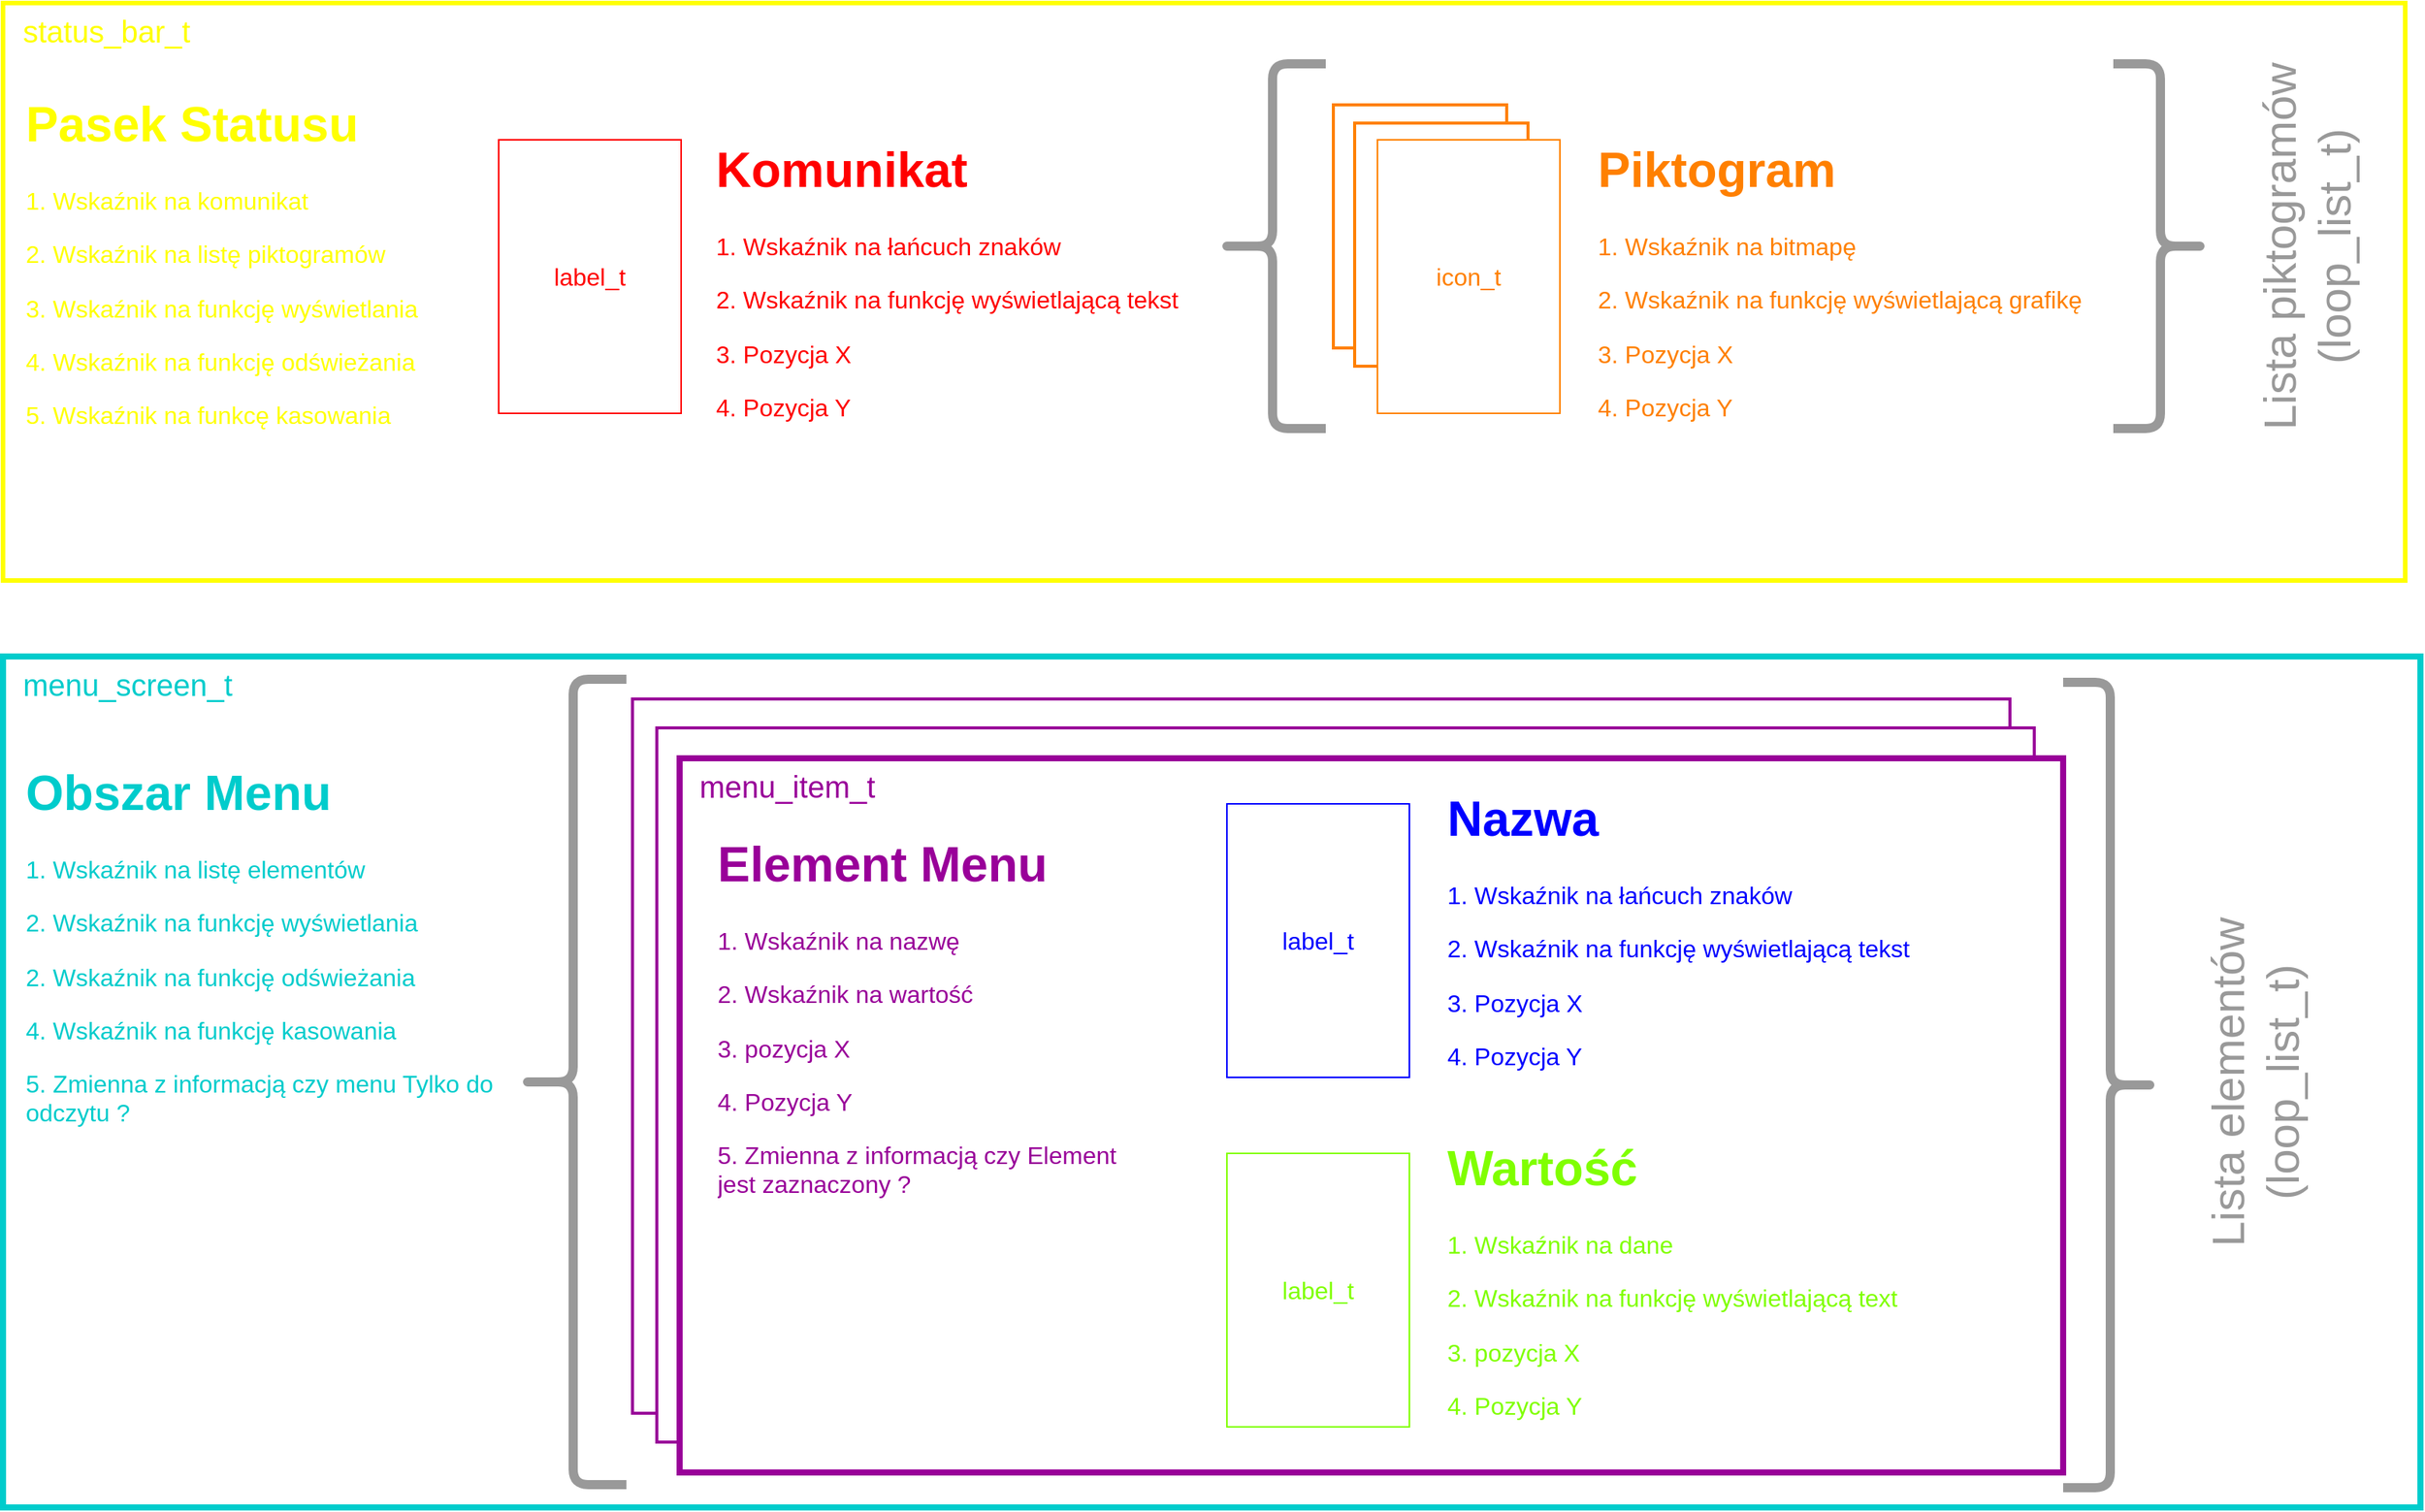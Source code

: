 <mxfile version="20.3.0" type="device"><diagram id="l2H9X1ybj6mXIV7_U0HN" name="Strona-1"><mxGraphModel dx="1417" dy="856" grid="1" gridSize="10" guides="1" tooltips="1" connect="1" arrows="1" fold="1" page="1" pageScale="1" pageWidth="1654" pageHeight="1169" math="0" shadow="0"><root><mxCell id="0"/><mxCell id="1" parent="0"/><mxCell id="bgSYdvZVE7qLD59r7FBd-1" value="&amp;nbsp; menu_screen_t" style="rounded=0;whiteSpace=wrap;html=1;strokeColor=#00CCCC;fontSize=20;fontColor=#00CCCC;fillColor=none;align=left;verticalAlign=top;strokeWidth=4;" parent="1" vertex="1"><mxGeometry x="30" y="510" width="1590" height="560" as="geometry"/></mxCell><mxCell id="bgSYdvZVE7qLD59r7FBd-2" value="&amp;nbsp; status_bar_t" style="rounded=0;whiteSpace=wrap;html=1;strokeColor=#FFFF00;fontSize=20;fontColor=#FFFF00;strokeWidth=3;fillColor=none;verticalAlign=top;align=left;" parent="1" vertex="1"><mxGeometry x="30" y="80" width="1580" height="380" as="geometry"/></mxCell><mxCell id="bgSYdvZVE7qLD59r7FBd-3" value="&amp;nbsp; menu_item_t" style="rounded=0;whiteSpace=wrap;html=1;strokeColor=#990099;fontSize=20;fontColor=#990099;fillColor=none;align=left;verticalAlign=top;strokeWidth=4;" parent="1" vertex="1"><mxGeometry x="475" y="577" width="910" height="470" as="geometry"/></mxCell><mxCell id="bgSYdvZVE7qLD59r7FBd-4" value="label_t" style="rounded=0;whiteSpace=wrap;html=1;strokeColor=#0000FF;fontSize=16;fontColor=#0000FF;" parent="1" vertex="1"><mxGeometry x="835" y="607" width="120" height="180" as="geometry"/></mxCell><mxCell id="bgSYdvZVE7qLD59r7FBd-5" value="label_t" style="rounded=0;whiteSpace=wrap;html=1;strokeColor=#80FF00;fontSize=16;fontColor=#80FF00;" parent="1" vertex="1"><mxGeometry x="835" y="837" width="120" height="180" as="geometry"/></mxCell><mxCell id="bgSYdvZVE7qLD59r7FBd-6" value="icon_t" style="rounded=0;whiteSpace=wrap;html=1;strokeColor=#FF8000;strokeWidth=1;fontSize=16;fontColor=#FF8000;" parent="1" vertex="1"><mxGeometry x="934" y="170" width="120" height="180" as="geometry"/></mxCell><mxCell id="bgSYdvZVE7qLD59r7FBd-7" value="&lt;h1&gt;Nazwa&lt;/h1&gt;&lt;p&gt;1. Wskaźnik na łańcuch znaków&lt;/p&gt;&lt;p&gt;2. Wskaźnik na funkcję wyświetlającą tekst&lt;/p&gt;&lt;p&gt;3. Pozycja X&lt;/p&gt;&lt;p&gt;4. Pozycja Y&lt;/p&gt;" style="text;html=1;strokeColor=none;fillColor=none;spacing=5;spacingTop=-20;whiteSpace=wrap;overflow=hidden;rounded=0;strokeWidth=1;fontSize=16;fontColor=#0000FF;" parent="1" vertex="1"><mxGeometry x="975" y="587" width="390" height="210" as="geometry"/></mxCell><mxCell id="bgSYdvZVE7qLD59r7FBd-8" value="&lt;h1&gt;Pasek Statusu&lt;/h1&gt;&lt;p&gt;1. Wskaźnik na komunikat&lt;/p&gt;&lt;p&gt;2. Wskaźnik na listę piktogramów&lt;/p&gt;&lt;p&gt;3. Wskaźnik na funkcję wyświetlania&lt;/p&gt;&lt;p&gt;4. Wskaźnik na funkcję odświeżania&lt;/p&gt;&lt;p&gt;5. Wskaźnik na funkcę kasowania&lt;/p&gt;" style="text;html=1;strokeColor=none;fillColor=none;spacing=5;spacingTop=-20;whiteSpace=wrap;overflow=hidden;rounded=0;strokeWidth=1;fontSize=16;fontColor=#FFFF00;" parent="1" vertex="1"><mxGeometry x="40" y="130" width="282" height="310" as="geometry"/></mxCell><mxCell id="bgSYdvZVE7qLD59r7FBd-9" value="&lt;h1&gt;Wartość&lt;/h1&gt;&lt;p&gt;1. Wskaźnik na dane&lt;/p&gt;&lt;p&gt;2. Wskaźnik na funkcję wyświetlającą text&lt;/p&gt;&lt;p&gt;3. pozycja X&lt;/p&gt;&lt;p&gt;4. Pozycja Y&lt;/p&gt;" style="text;html=1;strokeColor=none;fillColor=none;spacing=5;spacingTop=-20;whiteSpace=wrap;overflow=hidden;rounded=0;strokeWidth=1;fontSize=16;fontColor=#80FF00;" parent="1" vertex="1"><mxGeometry x="975" y="817" width="390" height="210" as="geometry"/></mxCell><mxCell id="bgSYdvZVE7qLD59r7FBd-10" value="&lt;h1&gt;Element Menu&lt;/h1&gt;&lt;p&gt;1. Wskaźnik na nazwę&lt;/p&gt;&lt;p&gt;2. Wskaźnik na wartość&lt;/p&gt;&lt;p&gt;3. pozycja X&lt;/p&gt;&lt;p&gt;4. Pozycja Y&lt;/p&gt;&lt;p&gt;5. Zmienna z informacją czy Element jest zaznaczony ?&lt;/p&gt;" style="text;html=1;strokeColor=none;fillColor=none;spacing=5;spacingTop=-20;whiteSpace=wrap;overflow=hidden;rounded=0;strokeWidth=1;fontSize=16;fontColor=#990099;" parent="1" vertex="1"><mxGeometry x="495" y="617" width="278.5" height="293" as="geometry"/></mxCell><mxCell id="bgSYdvZVE7qLD59r7FBd-11" value="&lt;h1&gt;Piktogram&lt;/h1&gt;&lt;p&gt;1. Wskaźnik na bitmapę&lt;/p&gt;&lt;p&gt;2. Wskaźnik na funkcję wyświetlającą grafikę&lt;/p&gt;&lt;p&gt;3. Pozycja X&lt;/p&gt;&lt;p&gt;4. Pozycja Y&lt;/p&gt;" style="text;html=1;strokeColor=none;fillColor=none;spacing=5;spacingTop=-20;whiteSpace=wrap;overflow=hidden;rounded=0;strokeWidth=1;fontSize=16;fontColor=#FF8000;" parent="1" vertex="1"><mxGeometry x="1074" y="160" width="344" height="200" as="geometry"/></mxCell><mxCell id="bgSYdvZVE7qLD59r7FBd-12" value="&lt;h1&gt;Obszar Menu&lt;/h1&gt;&lt;p&gt;1. Wskaźnik na listę elementów&amp;nbsp;&lt;/p&gt;&lt;p&gt;2. Wskaźnik na funkcję wyświetlania&lt;/p&gt;&lt;p&gt;2. Wskaźnik na funkcję odświeżania&lt;/p&gt;&lt;p&gt;4. Wskaźnik na funkcję kasowania&lt;/p&gt;&lt;p&gt;5. Zmienna z informacją czy menu Tylko do odczytu ?&lt;/p&gt;" style="text;html=1;strokeColor=none;fillColor=none;spacing=5;spacingTop=-20;whiteSpace=wrap;overflow=hidden;rounded=0;strokeWidth=1;fontSize=16;fontColor=#00CCCC;" parent="1" vertex="1"><mxGeometry x="40" y="570" width="330" height="390" as="geometry"/></mxCell><mxCell id="bgSYdvZVE7qLD59r7FBd-13" value="label_t" style="rounded=0;whiteSpace=wrap;html=1;strokeColor=#FF0000;fontSize=16;fontColor=#FF0000;strokeWidth=1;" parent="1" vertex="1"><mxGeometry x="356" y="170" width="120" height="180" as="geometry"/></mxCell><mxCell id="bgSYdvZVE7qLD59r7FBd-14" value="&lt;h1&gt;Komunikat&lt;/h1&gt;&lt;p&gt;1. Wskaźnik na łańcuch znaków&lt;/p&gt;&lt;p&gt;2. Wskaźnik na funkcję wyświetlającą tekst&lt;/p&gt;&lt;p&gt;3. Pozycja X&lt;/p&gt;&lt;p&gt;4. Pozycja Y&lt;/p&gt;" style="text;html=1;strokeColor=none;fillColor=none;spacing=5;spacingTop=-20;whiteSpace=wrap;overflow=hidden;rounded=0;strokeWidth=1;fontSize=16;fontColor=#FF0000;" parent="1" vertex="1"><mxGeometry x="494" y="160" width="313.5" height="210" as="geometry"/></mxCell><mxCell id="bgSYdvZVE7qLD59r7FBd-15" value="" style="line;strokeWidth=2;direction=south;html=1;fontSize=16;strokeColor=#990099;" parent="1" vertex="1"><mxGeometry x="455" y="557" width="10" height="470" as="geometry"/></mxCell><mxCell id="bgSYdvZVE7qLD59r7FBd-16" value="" style="line;strokeWidth=2;html=1;fontSize=16;strokeColor=#990099;" parent="1" vertex="1"><mxGeometry x="459" y="552" width="906" height="10" as="geometry"/></mxCell><mxCell id="bgSYdvZVE7qLD59r7FBd-17" value="" style="line;strokeWidth=2;html=1;fontSize=16;fontColor=#990099;strokeColor=#990099;" parent="1" vertex="1"><mxGeometry x="459" y="1022" width="16" height="10" as="geometry"/></mxCell><mxCell id="bgSYdvZVE7qLD59r7FBd-18" value="" style="line;strokeWidth=2;direction=south;html=1;fontSize=16;strokeColor=#990099;" parent="1" vertex="1"><mxGeometry x="1361" y="556" width="10" height="20" as="geometry"/></mxCell><mxCell id="bgSYdvZVE7qLD59r7FBd-19" value="" style="line;strokeWidth=2;direction=south;html=1;fontSize=16;strokeColor=#990099;" parent="1" vertex="1"><mxGeometry x="439" y="538" width="10" height="470" as="geometry"/></mxCell><mxCell id="bgSYdvZVE7qLD59r7FBd-20" value="" style="line;strokeWidth=2;html=1;fontSize=16;strokeColor=#990099;" parent="1" vertex="1"><mxGeometry x="443" y="533" width="906" height="10" as="geometry"/></mxCell><mxCell id="bgSYdvZVE7qLD59r7FBd-21" value="" style="line;strokeWidth=2;html=1;fontSize=16;fontColor=#990099;strokeColor=#990099;" parent="1" vertex="1"><mxGeometry x="443" y="1003" width="16" height="10" as="geometry"/></mxCell><mxCell id="bgSYdvZVE7qLD59r7FBd-22" value="" style="line;strokeWidth=2;direction=south;html=1;fontSize=16;strokeColor=#990099;" parent="1" vertex="1"><mxGeometry x="1345" y="537" width="10" height="20" as="geometry"/></mxCell><mxCell id="bgSYdvZVE7qLD59r7FBd-23" value="" style="line;strokeWidth=2;html=1;strokeColor=#FF8000;fontSize=16;fontColor=#990099;" parent="1" vertex="1"><mxGeometry x="918" y="154" width="116" height="10" as="geometry"/></mxCell><mxCell id="bgSYdvZVE7qLD59r7FBd-24" value="" style="line;strokeWidth=2;direction=south;html=1;strokeColor=#FF8000;fontSize=16;fontColor=#990099;" parent="1" vertex="1"><mxGeometry x="914" y="160" width="10" height="160" as="geometry"/></mxCell><mxCell id="bgSYdvZVE7qLD59r7FBd-25" value="" style="line;strokeWidth=2;direction=south;html=1;strokeColor=#FF8000;fontSize=16;fontColor=#990099;" parent="1" vertex="1"><mxGeometry x="1028" y="160" width="10" height="10" as="geometry"/></mxCell><mxCell id="bgSYdvZVE7qLD59r7FBd-26" value="" style="line;strokeWidth=2;html=1;strokeColor=#FF8000;fontSize=16;fontColor=#990099;" parent="1" vertex="1"><mxGeometry x="918" y="314" width="16" height="10" as="geometry"/></mxCell><mxCell id="bgSYdvZVE7qLD59r7FBd-27" value="" style="line;strokeWidth=2;html=1;strokeColor=#FF8000;fontSize=16;fontColor=#990099;" parent="1" vertex="1"><mxGeometry x="904" y="142" width="116" height="10" as="geometry"/></mxCell><mxCell id="bgSYdvZVE7qLD59r7FBd-28" value="" style="line;strokeWidth=2;direction=south;html=1;strokeColor=#FF8000;fontSize=16;fontColor=#990099;" parent="1" vertex="1"><mxGeometry x="900" y="148" width="10" height="160" as="geometry"/></mxCell><mxCell id="bgSYdvZVE7qLD59r7FBd-29" value="" style="line;strokeWidth=2;direction=south;html=1;strokeColor=#FF8000;fontSize=16;fontColor=#990099;" parent="1" vertex="1"><mxGeometry x="1014" y="148" width="10" height="10" as="geometry"/></mxCell><mxCell id="bgSYdvZVE7qLD59r7FBd-30" value="" style="line;strokeWidth=2;html=1;strokeColor=#FF8000;fontSize=16;fontColor=#990099;" parent="1" vertex="1"><mxGeometry x="904" y="302" width="16" height="10" as="geometry"/></mxCell><mxCell id="3GoVIFhxmfa0LrOOTNVq-2" value="" style="shape=curlyBracket;whiteSpace=wrap;html=1;rounded=1;fillColor=#33FF33;fontColor=#ffffff;strokeColor=#999999;strokeWidth=6;" parent="1" vertex="1"><mxGeometry x="830" y="120" width="70" height="240" as="geometry"/></mxCell><mxCell id="3GoVIFhxmfa0LrOOTNVq-3" value="" style="shape=curlyBracket;whiteSpace=wrap;html=1;rounded=1;flipH=1;strokeColor=#999999;strokeWidth=6;fillColor=#33FF33;" parent="1" vertex="1"><mxGeometry x="1418" y="120" width="62" height="240" as="geometry"/></mxCell><mxCell id="3GoVIFhxmfa0LrOOTNVq-4" value="" style="shape=curlyBracket;whiteSpace=wrap;html=1;rounded=1;fillColor=#33FF33;fontColor=#ffffff;strokeColor=#999999;strokeWidth=6;" parent="1" vertex="1"><mxGeometry x="370" y="525" width="70" height="530" as="geometry"/></mxCell><mxCell id="3GoVIFhxmfa0LrOOTNVq-5" value="" style="shape=curlyBracket;whiteSpace=wrap;html=1;rounded=1;flipH=1;strokeColor=#999999;strokeWidth=6;fillColor=#33FF33;" parent="1" vertex="1"><mxGeometry x="1385" y="527" width="62" height="530" as="geometry"/></mxCell><mxCell id="3GoVIFhxmfa0LrOOTNVq-6" value="Lista piktogramów (loop_list_t)" style="text;html=1;strokeColor=none;fillColor=none;align=center;verticalAlign=middle;whiteSpace=wrap;rounded=0;strokeWidth=6;fontColor=#999999;rotation=-90;fontSize=30;" parent="1" vertex="1"><mxGeometry x="1405" y="200" width="280" height="80" as="geometry"/></mxCell><mxCell id="3GoVIFhxmfa0LrOOTNVq-7" value="Lista elementów (loop_list_t)" style="text;html=1;strokeColor=none;fillColor=none;align=center;verticalAlign=middle;whiteSpace=wrap;rounded=0;strokeWidth=6;fontColor=#999999;rotation=-90;fontSize=30;" parent="1" vertex="1"><mxGeometry x="1371" y="750" width="280" height="80" as="geometry"/></mxCell></root></mxGraphModel></diagram></mxfile>